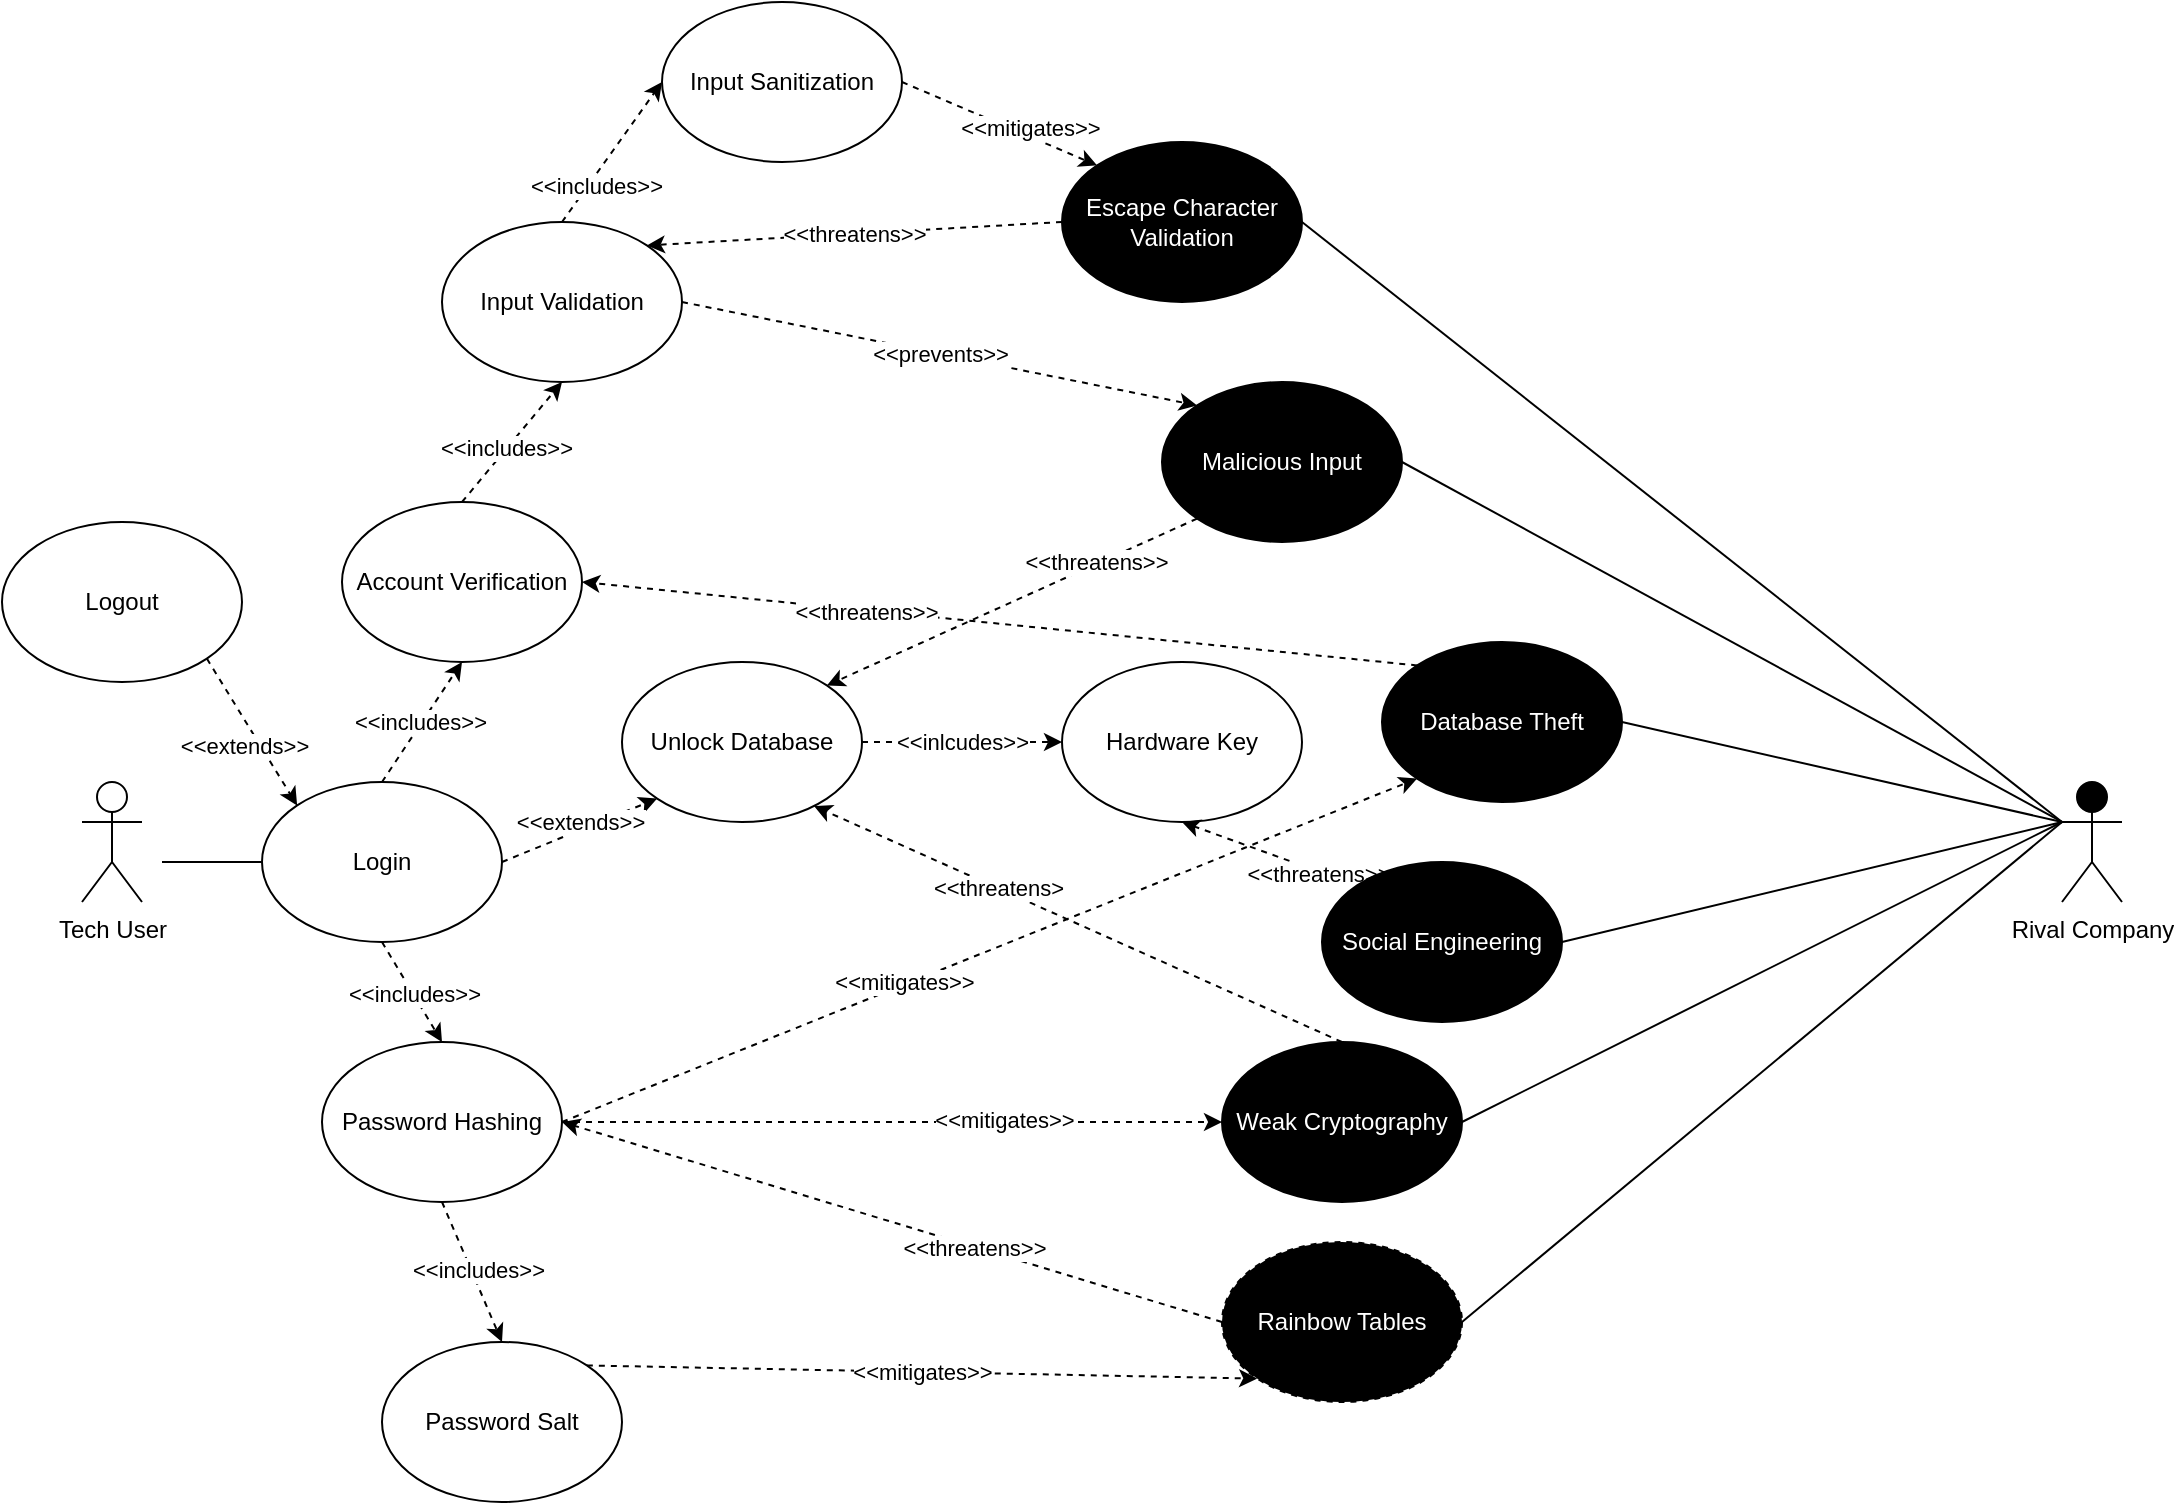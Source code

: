 <mxfile version="20.3.6" type="device"><diagram id="7q6WzZqFf9v9yzIv_zda" name="Use case"><mxGraphModel dx="1298" dy="832" grid="1" gridSize="10" guides="1" tooltips="1" connect="1" arrows="1" fold="1" page="1" pageScale="1" pageWidth="1100" pageHeight="850" math="0" shadow="0"><root><mxCell id="0"/><mxCell id="1" parent="0"/><mxCell id="dItdmMMyPxRIk5Sii3Ee-15" value="Rival Company" style="shape=umlActor;verticalLabelPosition=bottom;verticalAlign=top;html=1;outlineConnect=0;fillColor=#000000;" vertex="1" parent="1"><mxGeometry x="1060" y="400" width="30" height="60" as="geometry"/></mxCell><mxCell id="dItdmMMyPxRIk5Sii3Ee-1" value="Tech User" style="shape=umlActor;verticalLabelPosition=bottom;verticalAlign=top;html=1;outlineConnect=0;fillColor=#FFFFFF;" vertex="1" parent="1"><mxGeometry x="70" y="400" width="30" height="60" as="geometry"/></mxCell><mxCell id="dItdmMMyPxRIk5Sii3Ee-21" style="rounded=0;orthogonalLoop=1;jettySize=auto;html=1;exitX=0.5;exitY=0;exitDx=0;exitDy=0;entryX=0.5;entryY=1;entryDx=0;entryDy=0;dashed=1;" edge="1" parent="1" source="dItdmMMyPxRIk5Sii3Ee-2" target="dItdmMMyPxRIk5Sii3Ee-7"><mxGeometry relative="1" as="geometry"/></mxCell><mxCell id="dItdmMMyPxRIk5Sii3Ee-23" value="&amp;lt;&amp;lt;includes&amp;gt;&amp;gt;" style="edgeLabel;html=1;align=center;verticalAlign=middle;resizable=0;points=[];" vertex="1" connectable="0" parent="dItdmMMyPxRIk5Sii3Ee-21"><mxGeometry y="1" relative="1" as="geometry"><mxPoint as="offset"/></mxGeometry></mxCell><mxCell id="dItdmMMyPxRIk5Sii3Ee-22" style="rounded=0;orthogonalLoop=1;jettySize=auto;html=1;exitX=0.5;exitY=1;exitDx=0;exitDy=0;entryX=0.5;entryY=0;entryDx=0;entryDy=0;dashed=1;" edge="1" parent="1" source="dItdmMMyPxRIk5Sii3Ee-2" target="dItdmMMyPxRIk5Sii3Ee-5"><mxGeometry relative="1" as="geometry"/></mxCell><mxCell id="dItdmMMyPxRIk5Sii3Ee-24" value="&amp;lt;&amp;lt;includes&amp;gt;&amp;gt;" style="edgeLabel;html=1;align=center;verticalAlign=middle;resizable=0;points=[];" vertex="1" connectable="0" parent="dItdmMMyPxRIk5Sii3Ee-22"><mxGeometry x="0.05" relative="1" as="geometry"><mxPoint as="offset"/></mxGeometry></mxCell><mxCell id="dItdmMMyPxRIk5Sii3Ee-41" style="edgeStyle=none;rounded=0;orthogonalLoop=1;jettySize=auto;html=1;exitX=1;exitY=0.5;exitDx=0;exitDy=0;entryX=0;entryY=1;entryDx=0;entryDy=0;dashed=1;" edge="1" parent="1" source="dItdmMMyPxRIk5Sii3Ee-2" target="dItdmMMyPxRIk5Sii3Ee-40"><mxGeometry relative="1" as="geometry"/></mxCell><mxCell id="dItdmMMyPxRIk5Sii3Ee-43" value="&amp;lt;&amp;lt;extends&amp;gt;&amp;gt;" style="edgeLabel;html=1;align=center;verticalAlign=middle;resizable=0;points=[];" vertex="1" connectable="0" parent="dItdmMMyPxRIk5Sii3Ee-41"><mxGeometry x="0.151" relative="1" as="geometry"><mxPoint x="-6" y="-2" as="offset"/></mxGeometry></mxCell><mxCell id="dItdmMMyPxRIk5Sii3Ee-74" style="edgeStyle=none;rounded=0;orthogonalLoop=1;jettySize=auto;html=1;exitX=0;exitY=0.5;exitDx=0;exitDy=0;endArrow=none;endFill=0;" edge="1" parent="1" source="dItdmMMyPxRIk5Sii3Ee-2"><mxGeometry relative="1" as="geometry"><mxPoint x="110" y="440" as="targetPoint"/></mxGeometry></mxCell><mxCell id="dItdmMMyPxRIk5Sii3Ee-2" value="Login" style="ellipse;whiteSpace=wrap;html=1;fillColor=#FFFFFF;" vertex="1" parent="1"><mxGeometry x="160" y="400" width="120" height="80" as="geometry"/></mxCell><mxCell id="dItdmMMyPxRIk5Sii3Ee-48" style="edgeStyle=none;rounded=0;orthogonalLoop=1;jettySize=auto;html=1;exitX=1;exitY=0.5;exitDx=0;exitDy=0;entryX=0;entryY=0;entryDx=0;entryDy=0;dashed=1;" edge="1" parent="1" source="dItdmMMyPxRIk5Sii3Ee-3" target="dItdmMMyPxRIk5Sii3Ee-9"><mxGeometry relative="1" as="geometry"/></mxCell><mxCell id="dItdmMMyPxRIk5Sii3Ee-49" value="&lt;div&gt;&amp;lt;&amp;lt;mitigates&amp;gt;&amp;gt;&lt;/div&gt;" style="edgeLabel;html=1;align=center;verticalAlign=middle;resizable=0;points=[];" vertex="1" connectable="0" parent="dItdmMMyPxRIk5Sii3Ee-48"><mxGeometry x="0.28" y="4" relative="1" as="geometry"><mxPoint as="offset"/></mxGeometry></mxCell><mxCell id="dItdmMMyPxRIk5Sii3Ee-3" value="&lt;div&gt;Input Sanitization&lt;/div&gt;" style="ellipse;whiteSpace=wrap;html=1;fillColor=#FFFFFF;" vertex="1" parent="1"><mxGeometry x="360" y="10" width="120" height="80" as="geometry"/></mxCell><mxCell id="dItdmMMyPxRIk5Sii3Ee-29" style="rounded=0;orthogonalLoop=1;jettySize=auto;html=1;exitX=0.5;exitY=0;exitDx=0;exitDy=0;entryX=0;entryY=0.5;entryDx=0;entryDy=0;dashed=1;" edge="1" parent="1" source="dItdmMMyPxRIk5Sii3Ee-4" target="dItdmMMyPxRIk5Sii3Ee-3"><mxGeometry relative="1" as="geometry"/></mxCell><mxCell id="dItdmMMyPxRIk5Sii3Ee-31" value="&amp;lt;&amp;lt;includes&amp;gt;&amp;gt;" style="edgeLabel;html=1;align=center;verticalAlign=middle;resizable=0;points=[];" vertex="1" connectable="0" parent="dItdmMMyPxRIk5Sii3Ee-29"><mxGeometry x="-0.44" y="-3" relative="1" as="geometry"><mxPoint as="offset"/></mxGeometry></mxCell><mxCell id="dItdmMMyPxRIk5Sii3Ee-46" value="&amp;lt;&amp;lt;prevents&amp;gt;&amp;gt;" style="edgeStyle=none;rounded=0;orthogonalLoop=1;jettySize=auto;html=1;exitX=1;exitY=0.5;exitDx=0;exitDy=0;entryX=0;entryY=0;entryDx=0;entryDy=0;dashed=1;" edge="1" parent="1" source="dItdmMMyPxRIk5Sii3Ee-4" target="dItdmMMyPxRIk5Sii3Ee-10"><mxGeometry relative="1" as="geometry"/></mxCell><mxCell id="dItdmMMyPxRIk5Sii3Ee-4" value="&lt;div&gt;Input Validation&lt;br&gt;&lt;/div&gt;" style="ellipse;whiteSpace=wrap;html=1;fillColor=#FFFFFF;" vertex="1" parent="1"><mxGeometry x="250" y="120" width="120" height="80" as="geometry"/></mxCell><mxCell id="dItdmMMyPxRIk5Sii3Ee-25" style="rounded=0;orthogonalLoop=1;jettySize=auto;html=1;exitX=0.5;exitY=1;exitDx=0;exitDy=0;entryX=0.5;entryY=0;entryDx=0;entryDy=0;dashed=1;" edge="1" parent="1" source="dItdmMMyPxRIk5Sii3Ee-5" target="dItdmMMyPxRIk5Sii3Ee-6"><mxGeometry relative="1" as="geometry"/></mxCell><mxCell id="dItdmMMyPxRIk5Sii3Ee-26" value="&lt;div&gt;&amp;lt;&amp;lt;includes&amp;gt;&amp;gt;&lt;/div&gt;" style="edgeLabel;html=1;align=center;verticalAlign=middle;resizable=0;points=[];" vertex="1" connectable="0" parent="dItdmMMyPxRIk5Sii3Ee-25"><mxGeometry y="3" relative="1" as="geometry"><mxPoint as="offset"/></mxGeometry></mxCell><mxCell id="dItdmMMyPxRIk5Sii3Ee-32" style="rounded=0;orthogonalLoop=1;jettySize=auto;html=1;exitX=1;exitY=0.5;exitDx=0;exitDy=0;entryX=0;entryY=1;entryDx=0;entryDy=0;dashed=1;" edge="1" parent="1" source="dItdmMMyPxRIk5Sii3Ee-5" target="dItdmMMyPxRIk5Sii3Ee-12"><mxGeometry relative="1" as="geometry"/></mxCell><mxCell id="dItdmMMyPxRIk5Sii3Ee-33" value="&amp;lt;&amp;lt;mitigates&amp;gt;&amp;gt;" style="edgeLabel;html=1;align=center;verticalAlign=middle;resizable=0;points=[];" vertex="1" connectable="0" parent="dItdmMMyPxRIk5Sii3Ee-32"><mxGeometry x="0.028" y="34" relative="1" as="geometry"><mxPoint x="-37" y="50" as="offset"/></mxGeometry></mxCell><mxCell id="dItdmMMyPxRIk5Sii3Ee-62" style="edgeStyle=none;rounded=0;orthogonalLoop=1;jettySize=auto;html=1;exitX=1;exitY=0.5;exitDx=0;exitDy=0;entryX=0;entryY=0.5;entryDx=0;entryDy=0;dashed=1;" edge="1" parent="1" source="dItdmMMyPxRIk5Sii3Ee-5" target="dItdmMMyPxRIk5Sii3Ee-11"><mxGeometry relative="1" as="geometry"/></mxCell><mxCell id="dItdmMMyPxRIk5Sii3Ee-63" value="&amp;lt;&amp;lt;mitigates&amp;gt;&amp;gt;" style="edgeLabel;html=1;align=center;verticalAlign=middle;resizable=0;points=[];" vertex="1" connectable="0" parent="dItdmMMyPxRIk5Sii3Ee-62"><mxGeometry x="0.338" y="1" relative="1" as="geometry"><mxPoint as="offset"/></mxGeometry></mxCell><mxCell id="dItdmMMyPxRIk5Sii3Ee-5" value="Password Hashing" style="ellipse;whiteSpace=wrap;html=1;fillColor=#FFFFFF;" vertex="1" parent="1"><mxGeometry x="190" y="530" width="120" height="80" as="geometry"/></mxCell><mxCell id="dItdmMMyPxRIk5Sii3Ee-50" value="&lt;div&gt;&amp;lt;&amp;lt;mitigates&amp;gt;&amp;gt;&lt;/div&gt;" style="edgeStyle=none;rounded=0;orthogonalLoop=1;jettySize=auto;html=1;exitX=1;exitY=0;exitDx=0;exitDy=0;entryX=0;entryY=1;entryDx=0;entryDy=0;dashed=1;" edge="1" parent="1" source="dItdmMMyPxRIk5Sii3Ee-6" target="dItdmMMyPxRIk5Sii3Ee-13"><mxGeometry relative="1" as="geometry"/></mxCell><mxCell id="dItdmMMyPxRIk5Sii3Ee-6" value="Password Salt" style="ellipse;whiteSpace=wrap;html=1;fillColor=#FFFFFF;" vertex="1" parent="1"><mxGeometry x="220" y="680" width="120" height="80" as="geometry"/></mxCell><mxCell id="dItdmMMyPxRIk5Sii3Ee-27" style="rounded=0;orthogonalLoop=1;jettySize=auto;html=1;exitX=0.5;exitY=0;exitDx=0;exitDy=0;entryX=0.5;entryY=1;entryDx=0;entryDy=0;dashed=1;" edge="1" parent="1" source="dItdmMMyPxRIk5Sii3Ee-7" target="dItdmMMyPxRIk5Sii3Ee-4"><mxGeometry relative="1" as="geometry"/></mxCell><mxCell id="dItdmMMyPxRIk5Sii3Ee-28" value="&amp;lt;&amp;lt;includes&amp;gt;&amp;gt;" style="edgeLabel;html=1;align=center;verticalAlign=middle;resizable=0;points=[];" vertex="1" connectable="0" parent="dItdmMMyPxRIk5Sii3Ee-27"><mxGeometry x="-0.109" y="1" relative="1" as="geometry"><mxPoint as="offset"/></mxGeometry></mxCell><mxCell id="dItdmMMyPxRIk5Sii3Ee-7" value="Account Verification" style="ellipse;whiteSpace=wrap;html=1;fillColor=#FFFFFF;" vertex="1" parent="1"><mxGeometry x="200" y="260" width="120" height="80" as="geometry"/></mxCell><mxCell id="dItdmMMyPxRIk5Sii3Ee-47" value="&amp;lt;&amp;lt;threatens&amp;gt;&amp;gt;" style="edgeStyle=none;rounded=0;orthogonalLoop=1;jettySize=auto;html=1;exitX=0;exitY=0.5;exitDx=0;exitDy=0;entryX=1;entryY=0;entryDx=0;entryDy=0;dashed=1;" edge="1" parent="1" source="dItdmMMyPxRIk5Sii3Ee-9" target="dItdmMMyPxRIk5Sii3Ee-4"><mxGeometry relative="1" as="geometry"/></mxCell><mxCell id="dItdmMMyPxRIk5Sii3Ee-68" style="edgeStyle=none;rounded=0;orthogonalLoop=1;jettySize=auto;html=1;exitX=1;exitY=0.5;exitDx=0;exitDy=0;entryX=0;entryY=0.333;entryDx=0;entryDy=0;entryPerimeter=0;endArrow=none;endFill=0;" edge="1" parent="1" source="dItdmMMyPxRIk5Sii3Ee-9" target="dItdmMMyPxRIk5Sii3Ee-15"><mxGeometry relative="1" as="geometry"/></mxCell><mxCell id="dItdmMMyPxRIk5Sii3Ee-9" value="Escape Character Validation" style="ellipse;whiteSpace=wrap;html=1;fillColor=#000000;fontColor=#FFFFFF;" vertex="1" parent="1"><mxGeometry x="560" y="80" width="120" height="80" as="geometry"/></mxCell><mxCell id="dItdmMMyPxRIk5Sii3Ee-44" style="edgeStyle=none;rounded=0;orthogonalLoop=1;jettySize=auto;html=1;exitX=0;exitY=1;exitDx=0;exitDy=0;entryX=1;entryY=0;entryDx=0;entryDy=0;dashed=1;" edge="1" parent="1" source="dItdmMMyPxRIk5Sii3Ee-10" target="dItdmMMyPxRIk5Sii3Ee-40"><mxGeometry relative="1" as="geometry"/></mxCell><mxCell id="dItdmMMyPxRIk5Sii3Ee-45" value="&amp;lt;&amp;lt;threatens&amp;gt;&amp;gt;" style="edgeLabel;html=1;align=center;verticalAlign=middle;resizable=0;points=[];" vertex="1" connectable="0" parent="dItdmMMyPxRIk5Sii3Ee-44"><mxGeometry x="-0.454" y="-1" relative="1" as="geometry"><mxPoint as="offset"/></mxGeometry></mxCell><mxCell id="dItdmMMyPxRIk5Sii3Ee-69" style="edgeStyle=none;rounded=0;orthogonalLoop=1;jettySize=auto;html=1;exitX=1;exitY=0.5;exitDx=0;exitDy=0;entryX=0;entryY=0.333;entryDx=0;entryDy=0;entryPerimeter=0;endArrow=none;endFill=0;" edge="1" parent="1" source="dItdmMMyPxRIk5Sii3Ee-10" target="dItdmMMyPxRIk5Sii3Ee-15"><mxGeometry relative="1" as="geometry"/></mxCell><mxCell id="dItdmMMyPxRIk5Sii3Ee-10" value="Malicious Input" style="ellipse;whiteSpace=wrap;html=1;fillColor=#000000;fontColor=#FFFFFF;" vertex="1" parent="1"><mxGeometry x="610" y="200" width="120" height="80" as="geometry"/></mxCell><mxCell id="dItdmMMyPxRIk5Sii3Ee-59" style="edgeStyle=none;rounded=0;orthogonalLoop=1;jettySize=auto;html=1;exitX=0.5;exitY=0;exitDx=0;exitDy=0;entryX=0.8;entryY=0.9;entryDx=0;entryDy=0;entryPerimeter=0;dashed=1;" edge="1" parent="1" source="dItdmMMyPxRIk5Sii3Ee-11" target="dItdmMMyPxRIk5Sii3Ee-40"><mxGeometry relative="1" as="geometry"/></mxCell><mxCell id="dItdmMMyPxRIk5Sii3Ee-61" value="&amp;lt;&amp;lt;threatens&amp;gt;" style="edgeLabel;html=1;align=center;verticalAlign=middle;resizable=0;points=[];" vertex="1" connectable="0" parent="dItdmMMyPxRIk5Sii3Ee-59"><mxGeometry x="0.14" y="2" relative="1" as="geometry"><mxPoint x="-21" y="-12" as="offset"/></mxGeometry></mxCell><mxCell id="dItdmMMyPxRIk5Sii3Ee-72" style="edgeStyle=none;rounded=0;orthogonalLoop=1;jettySize=auto;html=1;exitX=1;exitY=0.5;exitDx=0;exitDy=0;endArrow=none;endFill=0;" edge="1" parent="1" source="dItdmMMyPxRIk5Sii3Ee-11"><mxGeometry relative="1" as="geometry"><mxPoint x="1060" y="420" as="targetPoint"/></mxGeometry></mxCell><mxCell id="dItdmMMyPxRIk5Sii3Ee-11" value="Weak Cryptography" style="ellipse;whiteSpace=wrap;html=1;fillColor=#000000;fontColor=#FFFFFF;" vertex="1" parent="1"><mxGeometry x="640" y="530" width="120" height="80" as="geometry"/></mxCell><mxCell id="dItdmMMyPxRIk5Sii3Ee-34" style="edgeStyle=none;rounded=0;orthogonalLoop=1;jettySize=auto;html=1;exitX=0;exitY=0;exitDx=0;exitDy=0;entryX=1;entryY=0.5;entryDx=0;entryDy=0;dashed=1;" edge="1" parent="1" source="dItdmMMyPxRIk5Sii3Ee-12" target="dItdmMMyPxRIk5Sii3Ee-7"><mxGeometry relative="1" as="geometry"/></mxCell><mxCell id="dItdmMMyPxRIk5Sii3Ee-36" value="&amp;lt;&amp;lt;threatens&amp;gt;&amp;gt;" style="edgeLabel;html=1;align=center;verticalAlign=middle;resizable=0;points=[];" vertex="1" connectable="0" parent="dItdmMMyPxRIk5Sii3Ee-34"><mxGeometry x="0.164" relative="1" as="geometry"><mxPoint x="-33" y="-3" as="offset"/></mxGeometry></mxCell><mxCell id="dItdmMMyPxRIk5Sii3Ee-70" style="edgeStyle=none;rounded=0;orthogonalLoop=1;jettySize=auto;html=1;exitX=1;exitY=0.5;exitDx=0;exitDy=0;endArrow=none;endFill=0;" edge="1" parent="1" source="dItdmMMyPxRIk5Sii3Ee-12"><mxGeometry relative="1" as="geometry"><mxPoint x="1060" y="420" as="targetPoint"/></mxGeometry></mxCell><mxCell id="dItdmMMyPxRIk5Sii3Ee-12" value="&lt;div&gt;Database Theft&lt;/div&gt;" style="ellipse;whiteSpace=wrap;html=1;fillColor=#000000;fontColor=#FFFFFF;" vertex="1" parent="1"><mxGeometry x="720" y="330" width="120" height="80" as="geometry"/></mxCell><mxCell id="dItdmMMyPxRIk5Sii3Ee-37" style="edgeStyle=none;rounded=0;orthogonalLoop=1;jettySize=auto;html=1;exitX=0;exitY=0.5;exitDx=0;exitDy=0;dashed=1;" edge="1" parent="1" source="dItdmMMyPxRIk5Sii3Ee-13"><mxGeometry relative="1" as="geometry"><mxPoint x="310" y="570" as="targetPoint"/></mxGeometry></mxCell><mxCell id="dItdmMMyPxRIk5Sii3Ee-38" value="&amp;lt;&amp;lt;threatens&amp;gt;&amp;gt;" style="edgeLabel;html=1;align=center;verticalAlign=middle;resizable=0;points=[];" vertex="1" connectable="0" parent="dItdmMMyPxRIk5Sii3Ee-37"><mxGeometry x="-0.245" relative="1" as="geometry"><mxPoint as="offset"/></mxGeometry></mxCell><mxCell id="dItdmMMyPxRIk5Sii3Ee-73" style="edgeStyle=none;rounded=0;orthogonalLoop=1;jettySize=auto;html=1;exitX=1;exitY=0.5;exitDx=0;exitDy=0;endArrow=none;endFill=0;" edge="1" parent="1" source="dItdmMMyPxRIk5Sii3Ee-13"><mxGeometry relative="1" as="geometry"><mxPoint x="1060" y="420" as="targetPoint"/></mxGeometry></mxCell><mxCell id="dItdmMMyPxRIk5Sii3Ee-13" value="Rainbow Tables" style="ellipse;whiteSpace=wrap;html=1;fillColor=#000000;fontColor=#FFFFFF;dashed=1;" vertex="1" parent="1"><mxGeometry x="640" y="630" width="120" height="80" as="geometry"/></mxCell><mxCell id="dItdmMMyPxRIk5Sii3Ee-19" style="rounded=0;orthogonalLoop=1;jettySize=auto;html=1;exitX=1;exitY=1;exitDx=0;exitDy=0;entryX=0;entryY=0;entryDx=0;entryDy=0;dashed=1;" edge="1" parent="1" source="dItdmMMyPxRIk5Sii3Ee-17" target="dItdmMMyPxRIk5Sii3Ee-2"><mxGeometry relative="1" as="geometry"/></mxCell><mxCell id="dItdmMMyPxRIk5Sii3Ee-20" value="&amp;lt;&amp;lt;extends&amp;gt;&amp;gt;" style="edgeLabel;html=1;align=center;verticalAlign=middle;resizable=0;points=[];" vertex="1" connectable="0" parent="dItdmMMyPxRIk5Sii3Ee-19"><mxGeometry x="0.077" y="-7" relative="1" as="geometry"><mxPoint as="offset"/></mxGeometry></mxCell><mxCell id="dItdmMMyPxRIk5Sii3Ee-17" value="Logout" style="ellipse;whiteSpace=wrap;html=1;fillColor=#FFFFFF;" vertex="1" parent="1"><mxGeometry x="30" y="270" width="120" height="80" as="geometry"/></mxCell><mxCell id="dItdmMMyPxRIk5Sii3Ee-54" value="&amp;lt;&amp;lt;inlcudes&amp;gt;&amp;gt;" style="edgeStyle=none;rounded=0;orthogonalLoop=1;jettySize=auto;html=1;exitX=1;exitY=0.5;exitDx=0;exitDy=0;entryX=0;entryY=0.5;entryDx=0;entryDy=0;dashed=1;" edge="1" parent="1" source="dItdmMMyPxRIk5Sii3Ee-40" target="dItdmMMyPxRIk5Sii3Ee-51"><mxGeometry relative="1" as="geometry"/></mxCell><mxCell id="dItdmMMyPxRIk5Sii3Ee-40" value="Unlock Database" style="ellipse;whiteSpace=wrap;html=1;fillColor=#FFFFFF;" vertex="1" parent="1"><mxGeometry x="340" y="340" width="120" height="80" as="geometry"/></mxCell><mxCell id="dItdmMMyPxRIk5Sii3Ee-51" value="Hardware Key" style="ellipse;whiteSpace=wrap;html=1;fillColor=#FFFFFF;" vertex="1" parent="1"><mxGeometry x="560" y="340" width="120" height="80" as="geometry"/></mxCell><mxCell id="dItdmMMyPxRIk5Sii3Ee-53" style="edgeStyle=none;rounded=0;orthogonalLoop=1;jettySize=auto;html=1;exitX=0;exitY=1;exitDx=0;exitDy=0;dashed=1;" edge="1" parent="1" source="dItdmMMyPxRIk5Sii3Ee-40" target="dItdmMMyPxRIk5Sii3Ee-40"><mxGeometry relative="1" as="geometry"/></mxCell><mxCell id="dItdmMMyPxRIk5Sii3Ee-57" style="edgeStyle=none;rounded=0;orthogonalLoop=1;jettySize=auto;html=1;exitX=0;exitY=0;exitDx=0;exitDy=0;entryX=0.5;entryY=1;entryDx=0;entryDy=0;dashed=1;" edge="1" parent="1" source="dItdmMMyPxRIk5Sii3Ee-56" target="dItdmMMyPxRIk5Sii3Ee-51"><mxGeometry relative="1" as="geometry"/></mxCell><mxCell id="dItdmMMyPxRIk5Sii3Ee-58" value="&amp;lt;&amp;lt;threatens&amp;gt;&amp;gt;" style="edgeLabel;html=1;align=center;verticalAlign=middle;resizable=0;points=[];" vertex="1" connectable="0" parent="dItdmMMyPxRIk5Sii3Ee-57"><mxGeometry x="-0.096" y="2" relative="1" as="geometry"><mxPoint x="20" y="6" as="offset"/></mxGeometry></mxCell><mxCell id="dItdmMMyPxRIk5Sii3Ee-71" style="edgeStyle=none;rounded=0;orthogonalLoop=1;jettySize=auto;html=1;exitX=1;exitY=0.5;exitDx=0;exitDy=0;endArrow=none;endFill=0;" edge="1" parent="1" source="dItdmMMyPxRIk5Sii3Ee-56"><mxGeometry relative="1" as="geometry"><mxPoint x="1060" y="420" as="targetPoint"/></mxGeometry></mxCell><mxCell id="dItdmMMyPxRIk5Sii3Ee-56" value="Social Engineering" style="ellipse;whiteSpace=wrap;html=1;fillColor=#000000;fontColor=#FFFFFF;" vertex="1" parent="1"><mxGeometry x="690" y="440" width="120" height="80" as="geometry"/></mxCell></root></mxGraphModel></diagram></mxfile>